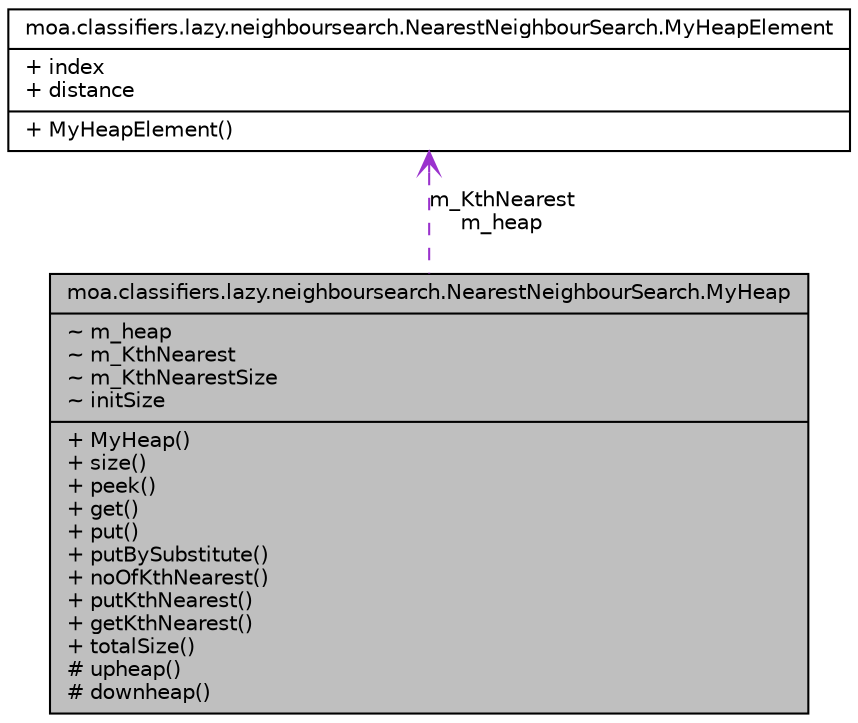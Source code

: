 digraph G
{
  edge [fontname="Helvetica",fontsize="10",labelfontname="Helvetica",labelfontsize="10"];
  node [fontname="Helvetica",fontsize="10",shape=record];
  Node1 [label="{moa.classifiers.lazy.neighboursearch.NearestNeighbourSearch.MyHeap\n|~ m_heap\l~ m_KthNearest\l~ m_KthNearestSize\l~ initSize\l|+ MyHeap()\l+ size()\l+ peek()\l+ get()\l+ put()\l+ putBySubstitute()\l+ noOfKthNearest()\l+ putKthNearest()\l+ getKthNearest()\l+ totalSize()\l# upheap()\l# downheap()\l}",height=0.2,width=0.4,color="black", fillcolor="grey75", style="filled" fontcolor="black"];
  Node2 -> Node1 [dir=back,color="darkorchid3",fontsize="10",style="dashed",label="m_KthNearest\nm_heap",arrowtail="open",fontname="Helvetica"];
  Node2 [label="{moa.classifiers.lazy.neighboursearch.NearestNeighbourSearch.MyHeapElement\n|+ index\l+ distance\l|+ MyHeapElement()\l}",height=0.2,width=0.4,color="black", fillcolor="white", style="filled",URL="$classmoa_1_1classifiers_1_1lazy_1_1neighboursearch_1_1NearestNeighbourSearch_1_1MyHeapElement.html",tooltip="A class for storing data about a neighboring instance."];
}
